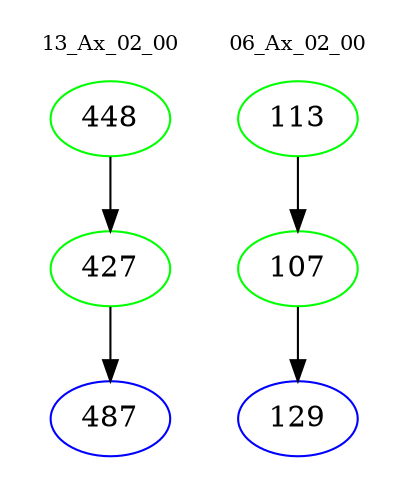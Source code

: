 digraph{
subgraph cluster_0 {
color = white
label = "13_Ax_02_00";
fontsize=10;
T0_448 [label="448", color="green"]
T0_448 -> T0_427 [color="black"]
T0_427 [label="427", color="green"]
T0_427 -> T0_487 [color="black"]
T0_487 [label="487", color="blue"]
}
subgraph cluster_1 {
color = white
label = "06_Ax_02_00";
fontsize=10;
T1_113 [label="113", color="green"]
T1_113 -> T1_107 [color="black"]
T1_107 [label="107", color="green"]
T1_107 -> T1_129 [color="black"]
T1_129 [label="129", color="blue"]
}
}
